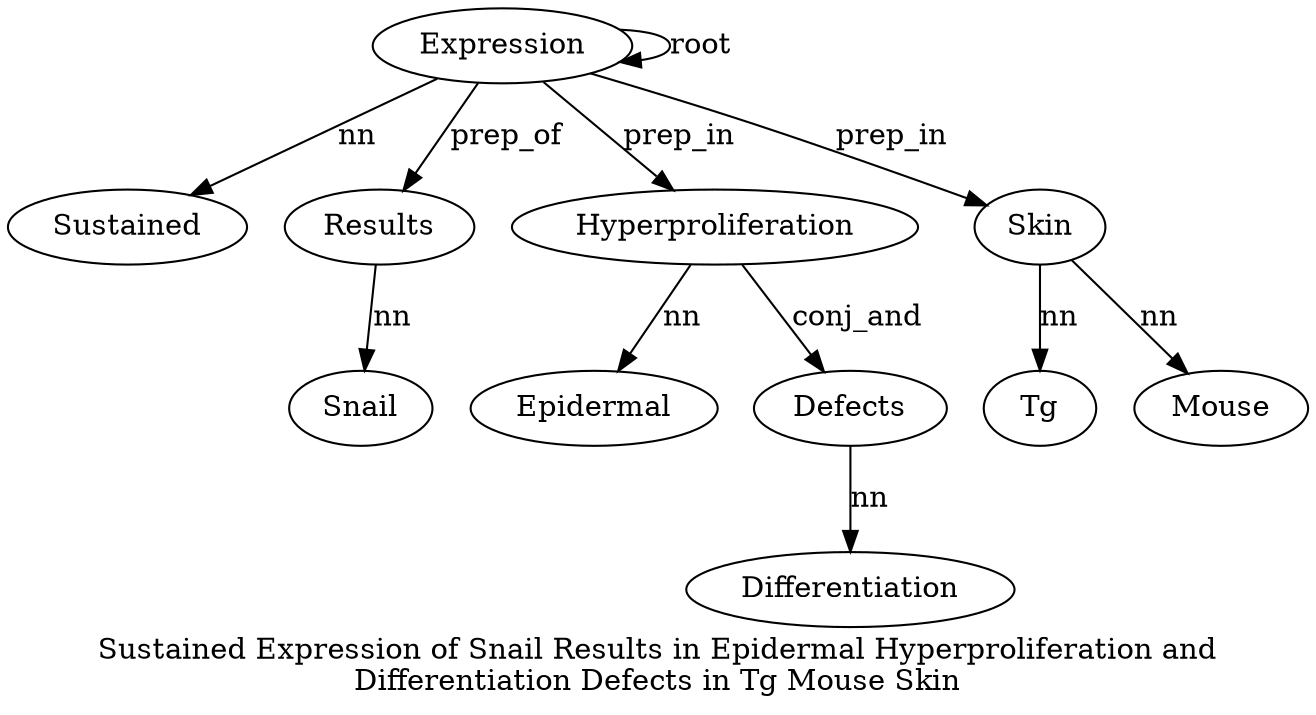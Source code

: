 digraph "Sustained Expression of Snail Results in Epidermal Hyperproliferation and Differentiation Defects in Tg Mouse Skin" {
label="Sustained Expression of Snail Results in Epidermal Hyperproliferation and
Differentiation Defects in Tg Mouse Skin";
Expression2 [style=filled, fillcolor=white, label=Expression];
Sustained1 [style=filled, fillcolor=white, label=Sustained];
Expression2 -> Sustained1  [label=nn];
Expression2 -> Expression2  [label=root];
Results5 [style=filled, fillcolor=white, label=Results];
Snail4 [style=filled, fillcolor=white, label=Snail];
Results5 -> Snail4  [label=nn];
Expression2 -> Results5  [label=prep_of];
Hyperproliferation8 [style=filled, fillcolor=white, label=Hyperproliferation];
Epidermal7 [style=filled, fillcolor=white, label=Epidermal];
Hyperproliferation8 -> Epidermal7  [label=nn];
Expression2 -> Hyperproliferation8  [label=prep_in];
Defects11 [style=filled, fillcolor=white, label=Defects];
Differentiation10 [style=filled, fillcolor=white, label=Differentiation];
Defects11 -> Differentiation10  [label=nn];
Hyperproliferation8 -> Defects11  [label=conj_and];
Skin15 [style=filled, fillcolor=white, label=Skin];
Tg13 [style=filled, fillcolor=white, label=Tg];
Skin15 -> Tg13  [label=nn];
Mouse14 [style=filled, fillcolor=white, label=Mouse];
Skin15 -> Mouse14  [label=nn];
Expression2 -> Skin15  [label=prep_in];
}
